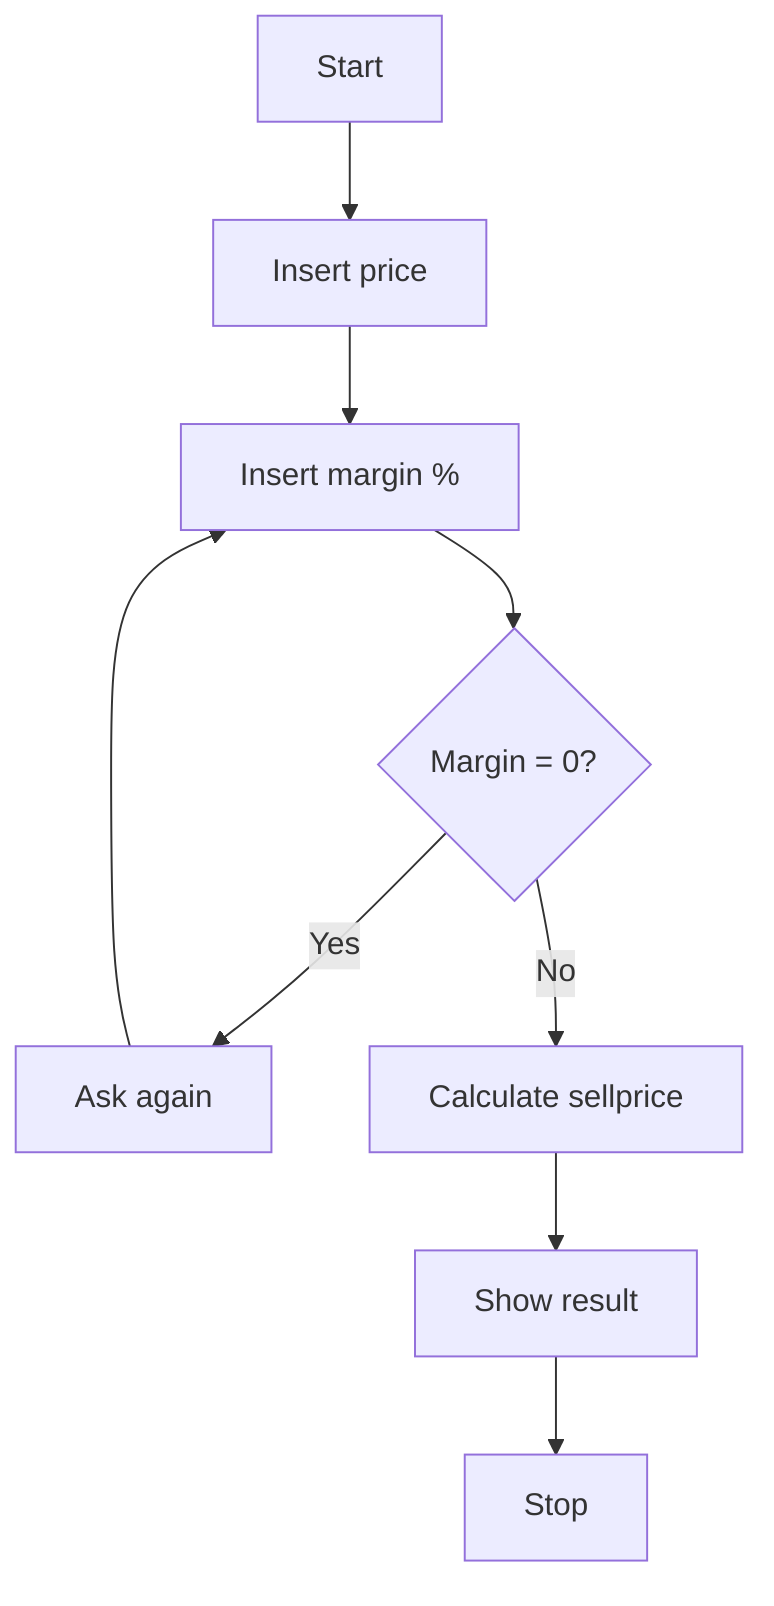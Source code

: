 flowchart TD
    A[Start] --> B[Insert price]
    B --> C[Insert margin  %]
    C --> D{Margin = 0?}
    D -- Yes --> E[Ask again]
    E --> C
    D -- No --> F[Calculate sellprice]
    F --> G[Show result]
    G --> H[Stop]